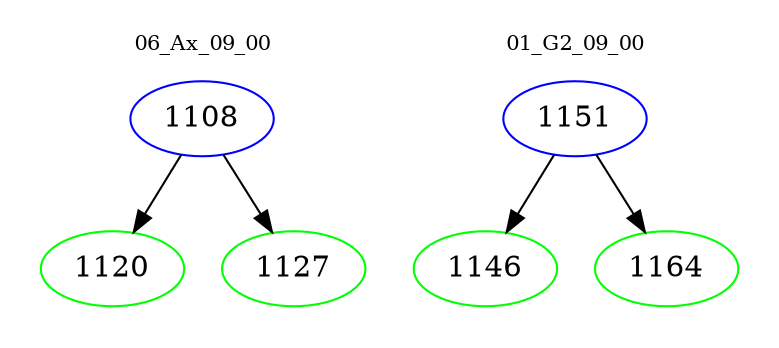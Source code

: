 digraph{
subgraph cluster_0 {
color = white
label = "06_Ax_09_00";
fontsize=10;
T0_1108 [label="1108", color="blue"]
T0_1108 -> T0_1120 [color="black"]
T0_1120 [label="1120", color="green"]
T0_1108 -> T0_1127 [color="black"]
T0_1127 [label="1127", color="green"]
}
subgraph cluster_1 {
color = white
label = "01_G2_09_00";
fontsize=10;
T1_1151 [label="1151", color="blue"]
T1_1151 -> T1_1146 [color="black"]
T1_1146 [label="1146", color="green"]
T1_1151 -> T1_1164 [color="black"]
T1_1164 [label="1164", color="green"]
}
}
